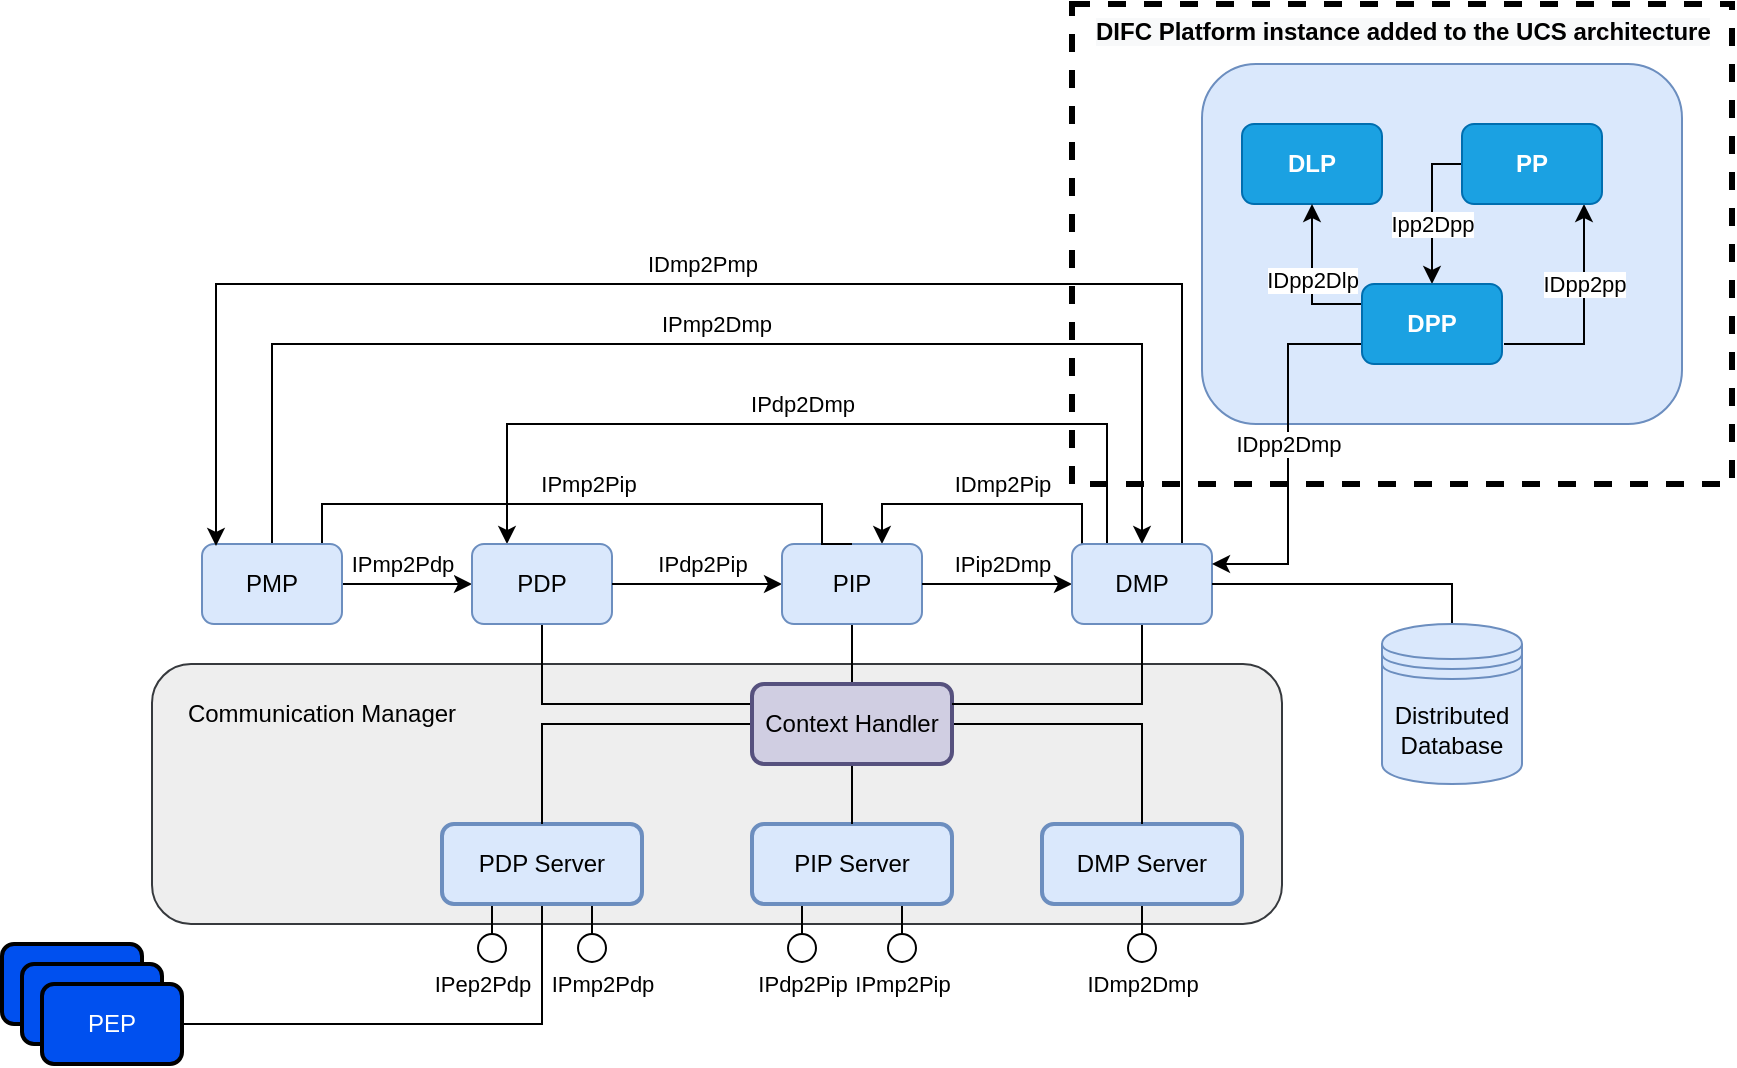 <mxfile version="15.4.0" type="device"><diagram id="AYbQlR3K1XyWENYT-e-f" name="Page-1"><mxGraphModel dx="1355" dy="848" grid="1" gridSize="10" guides="1" tooltips="1" connect="1" arrows="1" fold="1" page="1" pageScale="1" pageWidth="827" pageHeight="1169" math="0" shadow="0"><root><mxCell id="0"/><mxCell id="1" parent="0"/><mxCell id="qNIjPlBY4uVUo6n5rAUv-1" value="" style="rounded=0;whiteSpace=wrap;html=1;dashed=1;strokeWidth=3;" parent="1" vertex="1"><mxGeometry x="555" y="10" width="330" height="240" as="geometry"/></mxCell><mxCell id="RvBkImRN0BjtXJC4--vI-16" value="" style="rounded=1;whiteSpace=wrap;html=1;fillColor=#dae8fc;strokeColor=#6c8ebf;" parent="1" vertex="1"><mxGeometry x="620" y="40" width="240" height="180" as="geometry"/></mxCell><mxCell id="IBaOck0ezomDJ08Epjxd-20" value="" style="rounded=1;whiteSpace=wrap;html=1;strokeColor=#36393d;strokeWidth=1;fillColor=#eeeeee;" parent="1" vertex="1"><mxGeometry x="95" y="340" width="565" height="130" as="geometry"/></mxCell><mxCell id="IBaOck0ezomDJ08Epjxd-2" value="" style="rounded=1;whiteSpace=wrap;html=1;strokeColor=#000000;strokeWidth=2;fillColor=#0050ef;fontColor=#ffffff;" parent="1" vertex="1"><mxGeometry x="20" y="480" width="70" height="40" as="geometry"/></mxCell><mxCell id="IBaOck0ezomDJ08Epjxd-3" value="" style="rounded=1;whiteSpace=wrap;html=1;strokeWidth=2;strokeColor=#000000;fillColor=#0050ef;fontColor=#ffffff;" parent="1" vertex="1"><mxGeometry x="30" y="490" width="70" height="40" as="geometry"/></mxCell><mxCell id="IBaOck0ezomDJ08Epjxd-26" style="edgeStyle=orthogonalEdgeStyle;rounded=0;orthogonalLoop=1;jettySize=auto;html=1;endArrow=none;endFill=0;" parent="1" source="IBaOck0ezomDJ08Epjxd-4" target="IBaOck0ezomDJ08Epjxd-5" edge="1"><mxGeometry relative="1" as="geometry"/></mxCell><mxCell id="IBaOck0ezomDJ08Epjxd-4" value="PEP" style="rounded=1;whiteSpace=wrap;html=1;strokeColor=#000000;strokeWidth=2;fillColor=#0050ef;fontColor=#ffffff;" parent="1" vertex="1"><mxGeometry x="40" y="500" width="70" height="40" as="geometry"/></mxCell><mxCell id="IBaOck0ezomDJ08Epjxd-43" value="IPmp2Pdp" style="edgeStyle=orthogonalEdgeStyle;rounded=0;orthogonalLoop=1;jettySize=auto;html=1;exitX=0.75;exitY=1;exitDx=0;exitDy=0;startArrow=none;startFill=0;endArrow=circle;endFill=0;" parent="1" source="IBaOck0ezomDJ08Epjxd-5" edge="1"><mxGeometry x="1" y="11" relative="1" as="geometry"><mxPoint x="315" y="490" as="targetPoint"/><mxPoint x="-6" y="10" as="offset"/></mxGeometry></mxCell><mxCell id="IBaOck0ezomDJ08Epjxd-46" value="IPep2Pdp" style="edgeStyle=orthogonalEdgeStyle;rounded=0;orthogonalLoop=1;jettySize=auto;html=1;exitX=0.25;exitY=1;exitDx=0;exitDy=0;startArrow=none;startFill=0;endArrow=circle;endFill=0;" parent="1" source="IBaOck0ezomDJ08Epjxd-5" edge="1"><mxGeometry x="1" y="-11" relative="1" as="geometry"><mxPoint x="265" y="490" as="targetPoint"/><mxPoint x="6" y="10" as="offset"/></mxGeometry></mxCell><mxCell id="IBaOck0ezomDJ08Epjxd-5" value="PDP Server" style="rounded=1;whiteSpace=wrap;html=1;strokeColor=#6c8ebf;strokeWidth=2;fillColor=#dae8fc;" parent="1" vertex="1"><mxGeometry x="240" y="420" width="100" height="40" as="geometry"/></mxCell><mxCell id="IBaOck0ezomDJ08Epjxd-25" value="IPmp2Pdp" style="edgeStyle=orthogonalEdgeStyle;rounded=0;orthogonalLoop=1;jettySize=auto;html=1;entryX=1;entryY=0.5;entryDx=0;entryDy=0;endArrow=none;endFill=0;startArrow=classic;startFill=1;" parent="1" source="IBaOck0ezomDJ08Epjxd-8" target="IBaOck0ezomDJ08Epjxd-16" edge="1"><mxGeometry x="0.077" y="-10" relative="1" as="geometry"><mxPoint as="offset"/></mxGeometry></mxCell><mxCell id="IBaOck0ezomDJ08Epjxd-29" style="edgeStyle=orthogonalEdgeStyle;rounded=0;orthogonalLoop=1;jettySize=auto;html=1;entryX=0;entryY=0.25;entryDx=0;entryDy=0;endArrow=none;endFill=0;" parent="1" source="IBaOck0ezomDJ08Epjxd-8" target="IBaOck0ezomDJ08Epjxd-12" edge="1"><mxGeometry relative="1" as="geometry"><Array as="points"><mxPoint x="290" y="360"/></Array></mxGeometry></mxCell><mxCell id="IBaOck0ezomDJ08Epjxd-38" value="IPdp2Dmp" style="edgeStyle=orthogonalEdgeStyle;rounded=0;orthogonalLoop=1;jettySize=auto;html=1;exitX=0.25;exitY=0;exitDx=0;exitDy=0;startArrow=classic;startFill=1;endArrow=none;endFill=0;entryX=0.25;entryY=0;entryDx=0;entryDy=0;" parent="1" source="IBaOck0ezomDJ08Epjxd-8" target="IBaOck0ezomDJ08Epjxd-17" edge="1"><mxGeometry x="-0.012" y="10" relative="1" as="geometry"><mxPoint x="570" y="180" as="targetPoint"/><Array as="points"><mxPoint x="273" y="220"/><mxPoint x="573" y="220"/></Array><mxPoint as="offset"/></mxGeometry></mxCell><mxCell id="IBaOck0ezomDJ08Epjxd-8" value="PDP" style="rounded=1;whiteSpace=wrap;html=1;strokeColor=#6c8ebf;strokeWidth=1;fillColor=#dae8fc;" parent="1" vertex="1"><mxGeometry x="255" y="280" width="70" height="40" as="geometry"/></mxCell><mxCell id="IBaOck0ezomDJ08Epjxd-24" value="IPdp2Pip" style="edgeStyle=orthogonalEdgeStyle;rounded=0;orthogonalLoop=1;jettySize=auto;html=1;entryX=1;entryY=0.5;entryDx=0;entryDy=0;endArrow=none;endFill=0;startArrow=classic;startFill=1;" parent="1" source="IBaOck0ezomDJ08Epjxd-9" target="IBaOck0ezomDJ08Epjxd-8" edge="1"><mxGeometry x="-0.059" y="-10" relative="1" as="geometry"><mxPoint as="offset"/></mxGeometry></mxCell><mxCell id="IBaOck0ezomDJ08Epjxd-30" style="edgeStyle=orthogonalEdgeStyle;rounded=0;orthogonalLoop=1;jettySize=auto;html=1;entryX=0.5;entryY=0;entryDx=0;entryDy=0;endArrow=none;endFill=0;" parent="1" source="IBaOck0ezomDJ08Epjxd-9" target="IBaOck0ezomDJ08Epjxd-12" edge="1"><mxGeometry relative="1" as="geometry"/></mxCell><mxCell id="IBaOck0ezomDJ08Epjxd-35" value="IDmp2Pip" style="edgeStyle=orthogonalEdgeStyle;rounded=0;orthogonalLoop=1;jettySize=auto;html=1;entryX=0.25;entryY=0;entryDx=0;entryDy=0;startArrow=classic;startFill=1;endArrow=none;endFill=0;" parent="1" source="IBaOck0ezomDJ08Epjxd-9" target="IBaOck0ezomDJ08Epjxd-17" edge="1"><mxGeometry x="0.049" y="10" relative="1" as="geometry"><Array as="points"><mxPoint x="460" y="260"/><mxPoint x="560" y="260"/><mxPoint x="560" y="280"/></Array><mxPoint as="offset"/></mxGeometry></mxCell><mxCell id="IBaOck0ezomDJ08Epjxd-9" value="PIP" style="rounded=1;whiteSpace=wrap;html=1;strokeColor=#6c8ebf;strokeWidth=1;fillColor=#dae8fc;" parent="1" vertex="1"><mxGeometry x="410" y="280" width="70" height="40" as="geometry"/></mxCell><mxCell id="IBaOck0ezomDJ08Epjxd-39" value="IPdp2Pip" style="edgeStyle=orthogonalEdgeStyle;rounded=0;orthogonalLoop=1;jettySize=auto;html=1;exitX=0.25;exitY=1;exitDx=0;exitDy=0;startArrow=none;startFill=0;endArrow=circle;endFill=0;" parent="1" source="IBaOck0ezomDJ08Epjxd-10" edge="1"><mxGeometry x="1" y="10" relative="1" as="geometry"><mxPoint x="420" y="490" as="targetPoint"/><mxPoint x="-10" y="10" as="offset"/></mxGeometry></mxCell><mxCell id="IBaOck0ezomDJ08Epjxd-40" value="IPmp2Pip" style="edgeStyle=orthogonalEdgeStyle;rounded=0;orthogonalLoop=1;jettySize=auto;html=1;exitX=0.75;exitY=1;exitDx=0;exitDy=0;startArrow=none;startFill=0;endArrow=circle;endFill=0;" parent="1" source="IBaOck0ezomDJ08Epjxd-10" edge="1"><mxGeometry x="1" y="10" relative="1" as="geometry"><mxPoint x="470" y="490" as="targetPoint"/><mxPoint x="-10" y="10" as="offset"/></mxGeometry></mxCell><mxCell id="IBaOck0ezomDJ08Epjxd-10" value="PIP Server" style="rounded=1;whiteSpace=wrap;html=1;strokeColor=#6c8ebf;strokeWidth=2;fillColor=#dae8fc;" parent="1" vertex="1"><mxGeometry x="395" y="420" width="100" height="40" as="geometry"/></mxCell><mxCell id="IBaOck0ezomDJ08Epjxd-47" value="IDmp2Dmp" style="edgeStyle=orthogonalEdgeStyle;rounded=0;orthogonalLoop=1;jettySize=auto;html=1;startArrow=none;startFill=0;endArrow=circle;endFill=0;" parent="1" source="IBaOck0ezomDJ08Epjxd-11" edge="1"><mxGeometry x="1" y="10" relative="1" as="geometry"><mxPoint x="590" y="490" as="targetPoint"/><Array as="points"><mxPoint x="590" y="490"/><mxPoint x="590" y="490"/></Array><mxPoint y="10" as="offset"/></mxGeometry></mxCell><mxCell id="IBaOck0ezomDJ08Epjxd-11" value="DMP Server" style="rounded=1;whiteSpace=wrap;html=1;strokeColor=#6c8ebf;strokeWidth=2;fillColor=#dae8fc;" parent="1" vertex="1"><mxGeometry x="540" y="420" width="100" height="40" as="geometry"/></mxCell><mxCell id="IBaOck0ezomDJ08Epjxd-13" style="edgeStyle=orthogonalEdgeStyle;rounded=0;orthogonalLoop=1;jettySize=auto;html=1;entryX=0.5;entryY=0;entryDx=0;entryDy=0;endArrow=none;endFill=0;" parent="1" source="IBaOck0ezomDJ08Epjxd-12" target="IBaOck0ezomDJ08Epjxd-5" edge="1"><mxGeometry relative="1" as="geometry"/></mxCell><mxCell id="IBaOck0ezomDJ08Epjxd-14" style="edgeStyle=orthogonalEdgeStyle;rounded=0;orthogonalLoop=1;jettySize=auto;html=1;endArrow=none;endFill=0;" parent="1" source="IBaOck0ezomDJ08Epjxd-12" target="IBaOck0ezomDJ08Epjxd-10" edge="1"><mxGeometry relative="1" as="geometry"/></mxCell><mxCell id="IBaOck0ezomDJ08Epjxd-15" style="edgeStyle=orthogonalEdgeStyle;rounded=0;orthogonalLoop=1;jettySize=auto;html=1;entryX=0.5;entryY=0;entryDx=0;entryDy=0;endArrow=none;endFill=0;" parent="1" source="IBaOck0ezomDJ08Epjxd-12" target="IBaOck0ezomDJ08Epjxd-11" edge="1"><mxGeometry relative="1" as="geometry"/></mxCell><mxCell id="IBaOck0ezomDJ08Epjxd-12" value="Context Handler" style="rounded=1;whiteSpace=wrap;html=1;strokeColor=#56517e;strokeWidth=2;fillColor=#d0cee2;" parent="1" vertex="1"><mxGeometry x="395" y="350" width="100" height="40" as="geometry"/></mxCell><mxCell id="IBaOck0ezomDJ08Epjxd-28" value="IPmp2Pip" style="edgeStyle=orthogonalEdgeStyle;rounded=0;orthogonalLoop=1;jettySize=auto;html=1;entryX=0.5;entryY=0;entryDx=0;entryDy=0;endArrow=none;endFill=0;" parent="1" source="IBaOck0ezomDJ08Epjxd-16" target="IBaOck0ezomDJ08Epjxd-9" edge="1"><mxGeometry y="10" relative="1" as="geometry"><Array as="points"><mxPoint x="180" y="260"/><mxPoint x="430" y="260"/><mxPoint x="430" y="280"/></Array><mxPoint as="offset"/></mxGeometry></mxCell><mxCell id="IBaOck0ezomDJ08Epjxd-34" value="IPmp2Dmp" style="edgeStyle=orthogonalEdgeStyle;rounded=0;orthogonalLoop=1;jettySize=auto;html=1;startArrow=none;startFill=0;endArrow=classic;endFill=1;" parent="1" source="IBaOck0ezomDJ08Epjxd-16" target="IBaOck0ezomDJ08Epjxd-17" edge="1"><mxGeometry x="0.014" y="10" relative="1" as="geometry"><mxPoint x="590" y="150" as="targetPoint"/><Array as="points"><mxPoint x="155" y="180"/><mxPoint x="590" y="180"/></Array><mxPoint as="offset"/></mxGeometry></mxCell><mxCell id="IBaOck0ezomDJ08Epjxd-16" value="PMP" style="rounded=1;whiteSpace=wrap;html=1;strokeColor=#6c8ebf;strokeWidth=1;fillColor=#dae8fc;" parent="1" vertex="1"><mxGeometry x="120" y="280" width="70" height="40" as="geometry"/></mxCell><mxCell id="IBaOck0ezomDJ08Epjxd-23" value="IPip2Dmp" style="edgeStyle=orthogonalEdgeStyle;rounded=0;orthogonalLoop=1;jettySize=auto;html=1;endArrow=none;endFill=0;startArrow=classic;startFill=1;" parent="1" source="IBaOck0ezomDJ08Epjxd-17" target="IBaOck0ezomDJ08Epjxd-9" edge="1"><mxGeometry x="-0.067" y="-10" relative="1" as="geometry"><mxPoint as="offset"/></mxGeometry></mxCell><mxCell id="IBaOck0ezomDJ08Epjxd-31" style="edgeStyle=orthogonalEdgeStyle;rounded=0;orthogonalLoop=1;jettySize=auto;html=1;entryX=1;entryY=0.25;entryDx=0;entryDy=0;endArrow=none;endFill=0;" parent="1" source="IBaOck0ezomDJ08Epjxd-17" target="IBaOck0ezomDJ08Epjxd-12" edge="1"><mxGeometry relative="1" as="geometry"><Array as="points"><mxPoint x="590" y="360"/></Array></mxGeometry></mxCell><mxCell id="IBaOck0ezomDJ08Epjxd-33" value="IDmp2Pmp" style="edgeStyle=orthogonalEdgeStyle;rounded=0;orthogonalLoop=1;jettySize=auto;html=1;startArrow=none;startFill=0;endArrow=classic;endFill=1;entryX=0.1;entryY=0.025;entryDx=0;entryDy=0;entryPerimeter=0;" parent="1" source="IBaOck0ezomDJ08Epjxd-17" target="IBaOck0ezomDJ08Epjxd-16" edge="1"><mxGeometry x="-0.005" y="-10" relative="1" as="geometry"><mxPoint x="120" y="90" as="targetPoint"/><Array as="points"><mxPoint x="610" y="150"/><mxPoint x="127" y="150"/></Array><mxPoint as="offset"/></mxGeometry></mxCell><mxCell id="IBaOck0ezomDJ08Epjxd-17" value="DMP" style="rounded=1;whiteSpace=wrap;html=1;strokeColor=#6c8ebf;strokeWidth=1;fillColor=#dae8fc;" parent="1" vertex="1"><mxGeometry x="555" y="280" width="70" height="40" as="geometry"/></mxCell><mxCell id="IBaOck0ezomDJ08Epjxd-22" style="edgeStyle=orthogonalEdgeStyle;rounded=0;orthogonalLoop=1;jettySize=auto;html=1;endArrow=none;endFill=0;" parent="1" source="IBaOck0ezomDJ08Epjxd-19" target="IBaOck0ezomDJ08Epjxd-17" edge="1"><mxGeometry relative="1" as="geometry"><Array as="points"><mxPoint x="745" y="300"/></Array></mxGeometry></mxCell><mxCell id="IBaOck0ezomDJ08Epjxd-19" value="Distributed&lt;br&gt;Database" style="shape=datastore;whiteSpace=wrap;html=1;strokeColor=#6c8ebf;strokeWidth=1;fillColor=#dae8fc;" parent="1" vertex="1"><mxGeometry x="710" y="320" width="70" height="80" as="geometry"/></mxCell><mxCell id="IBaOck0ezomDJ08Epjxd-21" value="Communication Manager" style="text;html=1;strokeColor=none;fillColor=none;align=center;verticalAlign=middle;whiteSpace=wrap;rounded=0;" parent="1" vertex="1"><mxGeometry x="105" y="350" width="150" height="30" as="geometry"/></mxCell><mxCell id="RvBkImRN0BjtXJC4--vI-14" value="IDpp2pp" style="edgeStyle=orthogonalEdgeStyle;rounded=0;orthogonalLoop=1;jettySize=auto;html=1;entryX=1;entryY=0.75;entryDx=0;entryDy=0;endArrow=none;endFill=0;startArrow=classic;startFill=1;" parent="1" edge="1"><mxGeometry x="-0.273" relative="1" as="geometry"><Array as="points"><mxPoint x="811" y="180"/></Array><mxPoint as="offset"/><mxPoint x="811" y="110" as="sourcePoint"/><mxPoint x="771" y="180" as="targetPoint"/></mxGeometry></mxCell><mxCell id="RvBkImRN0BjtXJC4--vI-15" value="Ipp2Dpp" style="edgeStyle=orthogonalEdgeStyle;rounded=0;orthogonalLoop=1;jettySize=auto;html=1;entryX=0.5;entryY=0;entryDx=0;entryDy=0;startArrow=none;startFill=0;endArrow=classic;endFill=1;" parent="1" source="RvBkImRN0BjtXJC4--vI-6" target="RvBkImRN0BjtXJC4--vI-8" edge="1"><mxGeometry x="0.2" relative="1" as="geometry"><Array as="points"><mxPoint x="735" y="90"/></Array><mxPoint as="offset"/></mxGeometry></mxCell><mxCell id="RvBkImRN0BjtXJC4--vI-6" value="&lt;b&gt;PP&lt;/b&gt;" style="rounded=1;whiteSpace=wrap;html=1;strokeColor=#006EAF;strokeWidth=1;fillColor=#1ba1e2;fontColor=#ffffff;" parent="1" vertex="1"><mxGeometry x="750" y="70" width="70" height="40" as="geometry"/></mxCell><mxCell id="RvBkImRN0BjtXJC4--vI-7" value="&lt;b&gt;DLP&lt;/b&gt;" style="rounded=1;whiteSpace=wrap;html=1;strokeColor=#006EAF;strokeWidth=1;fillColor=#1ba1e2;fontColor=#ffffff;" parent="1" vertex="1"><mxGeometry x="640" y="70" width="70" height="40" as="geometry"/></mxCell><mxCell id="RvBkImRN0BjtXJC4--vI-9" value="IDpp2Dmp" style="edgeStyle=orthogonalEdgeStyle;rounded=0;orthogonalLoop=1;jettySize=auto;html=1;entryX=1;entryY=0.25;entryDx=0;entryDy=0;" parent="1" source="RvBkImRN0BjtXJC4--vI-8" target="IBaOck0ezomDJ08Epjxd-17" edge="1"><mxGeometry x="-0.06" relative="1" as="geometry"><Array as="points"><mxPoint x="663" y="180"/><mxPoint x="663" y="290"/></Array><mxPoint as="offset"/></mxGeometry></mxCell><mxCell id="RvBkImRN0BjtXJC4--vI-11" value="IDpp2Dlp" style="edgeStyle=orthogonalEdgeStyle;rounded=0;orthogonalLoop=1;jettySize=auto;html=1;entryX=0.5;entryY=1;entryDx=0;entryDy=0;exitX=0;exitY=0.25;exitDx=0;exitDy=0;" parent="1" source="RvBkImRN0BjtXJC4--vI-8" target="RvBkImRN0BjtXJC4--vI-7" edge="1"><mxGeometry relative="1" as="geometry"/></mxCell><mxCell id="RvBkImRN0BjtXJC4--vI-8" value="&lt;b&gt;DPP&lt;/b&gt;" style="rounded=1;whiteSpace=wrap;html=1;strokeColor=#006EAF;strokeWidth=1;fillColor=#1ba1e2;fontColor=#ffffff;" parent="1" vertex="1"><mxGeometry x="700" y="150" width="70" height="40" as="geometry"/></mxCell><mxCell id="RvBkImRN0BjtXJC4--vI-17" value="&lt;span style=&quot;color: rgb(0 , 0 , 0) ; font-family: &amp;#34;helvetica&amp;#34; ; font-size: 12px ; font-style: normal ; letter-spacing: normal ; text-align: center ; text-indent: 0px ; text-transform: none ; word-spacing: 0px ; background-color: rgb(248 , 249 , 250) ; display: inline ; float: none&quot;&gt;&lt;b&gt;DIFC Platform instance added to the UCS architecture&lt;/b&gt;&lt;/span&gt;" style="text;whiteSpace=wrap;html=1;" parent="1" vertex="1"><mxGeometry x="565" y="10" width="310" height="30" as="geometry"/></mxCell></root></mxGraphModel></diagram></mxfile>